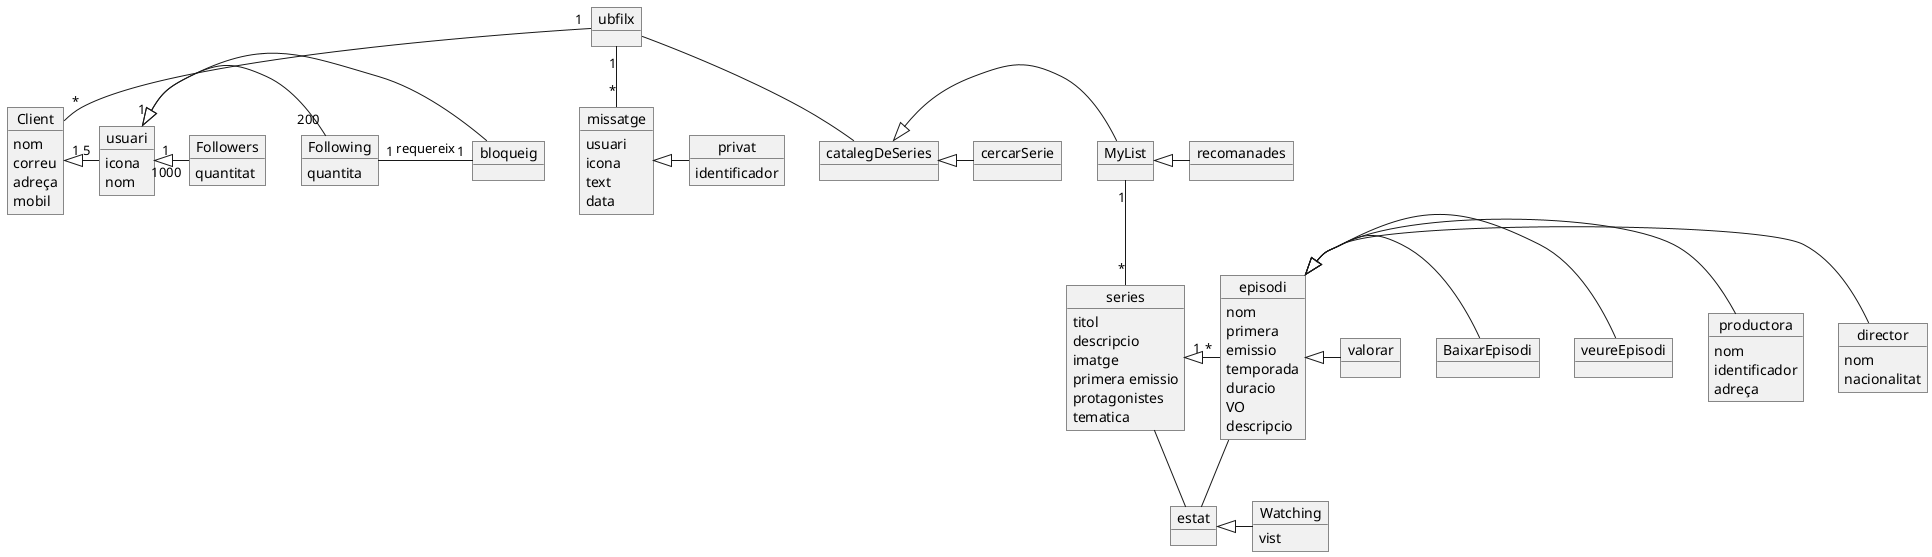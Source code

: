 @startuml


object ubfilx
object series {
titol
descripcio
imatge
primera emissio
protagonistes
tematica
}


object episodi {
nom
primera
emissio
temporada
duracio
VO
descripcio
}

object director {
nom
nacionalitat
}

object productora {
nom
identificador
adreça
}
object Client {
nom
correu
adreça
mobil
}
object usuari {
icona
nom
}
object Followers{
quantitat
}
object Following{
quantita
}
object bloqueig
object missatge{
usuari
icona
text
data
}
object privat{
identificador
}

object veureEpisodi
object BaixarEpisodi
object MyList
object recomanades
object estat
object catalegDeSeries
object Watching{
vist
}
object valorar
object cercarSerie



ubfilx "1" -- "*" Client
Client "1" <|- "5" usuari
usuari <|- bloqueig
Following "1" - "1" bloqueig:requereix
usuari "1" <|- "1000" Followers
usuari "1" <|- "200" Following
ubfilx "1" -- "*" missatge
missatge <|- privat
ubfilx -- catalegDeSeries
catalegDeSeries <|-  MyList
catalegDeSeries <|- cercarSerie
MyList  "1" -- "*" series
MyList <|- recomanades
series "1" <|- "*" episodi
series -- estat
estat <|- Watching
episodi <|- director
episodi <|- productora
episodi <|- veureEpisodi
episodi <|- BaixarEpisodi
episodi -- estat
episodi <|- valorar

@enduml
